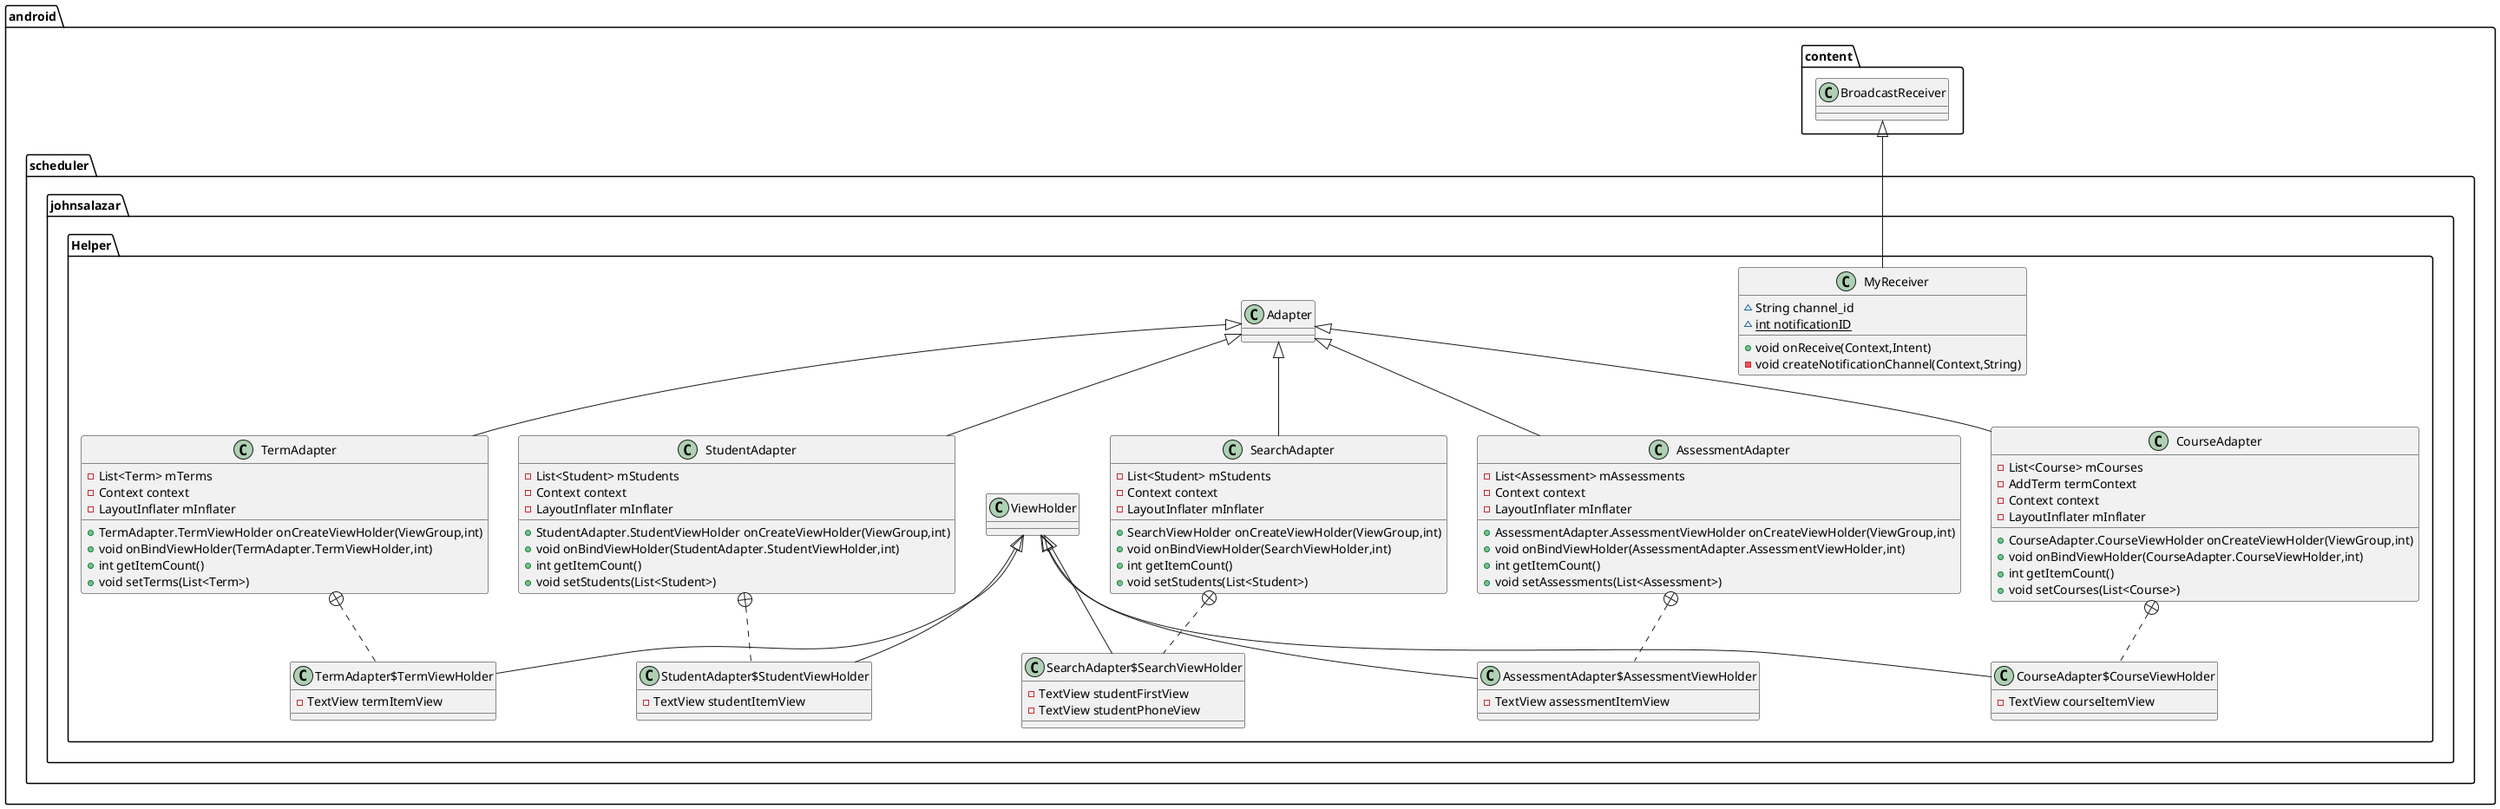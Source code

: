 @startuml
class android.scheduler.johnsalazar.Helper.SearchAdapter {
- List<Student> mStudents
- Context context
- LayoutInflater mInflater
+ SearchViewHolder onCreateViewHolder(ViewGroup,int)
+ void onBindViewHolder(SearchViewHolder,int)
+ int getItemCount()
+ void setStudents(List<Student>)
}


class android.scheduler.johnsalazar.Helper.SearchAdapter$SearchViewHolder {
- TextView studentFirstView
- TextView studentPhoneView
}

class android.scheduler.johnsalazar.Helper.AssessmentAdapter {
- List<Assessment> mAssessments
- Context context
- LayoutInflater mInflater
+ AssessmentAdapter.AssessmentViewHolder onCreateViewHolder(ViewGroup,int)
+ void onBindViewHolder(AssessmentAdapter.AssessmentViewHolder,int)
+ int getItemCount()
+ void setAssessments(List<Assessment>)
}


class android.scheduler.johnsalazar.Helper.AssessmentAdapter$AssessmentViewHolder {
- TextView assessmentItemView
}

class android.scheduler.johnsalazar.Helper.MyReceiver {
~ String channel_id
~ {static} int notificationID
+ void onReceive(Context,Intent)
- void createNotificationChannel(Context,String)
}


class android.scheduler.johnsalazar.Helper.CourseAdapter {
- List<Course> mCourses
- AddTerm termContext
- Context context
- LayoutInflater mInflater
+ CourseAdapter.CourseViewHolder onCreateViewHolder(ViewGroup,int)
+ void onBindViewHolder(CourseAdapter.CourseViewHolder,int)
+ int getItemCount()
+ void setCourses(List<Course>)
}


class android.scheduler.johnsalazar.Helper.CourseAdapter$CourseViewHolder {
- TextView courseItemView
}

class android.scheduler.johnsalazar.Helper.TermAdapter {
- List<Term> mTerms
- Context context
- LayoutInflater mInflater
+ TermAdapter.TermViewHolder onCreateViewHolder(ViewGroup,int)
+ void onBindViewHolder(TermAdapter.TermViewHolder,int)
+ int getItemCount()
+ void setTerms(List<Term>)
}


class android.scheduler.johnsalazar.Helper.TermAdapter$TermViewHolder {
- TextView termItemView
}

class android.scheduler.johnsalazar.Helper.StudentAdapter {
- List<Student> mStudents
- Context context
- LayoutInflater mInflater
+ StudentAdapter.StudentViewHolder onCreateViewHolder(ViewGroup,int)
+ void onBindViewHolder(StudentAdapter.StudentViewHolder,int)
+ int getItemCount()
+ void setStudents(List<Student>)
}


class android.scheduler.johnsalazar.Helper.StudentAdapter$StudentViewHolder {
- TextView studentItemView
}



android.scheduler.johnsalazar.Helper.Adapter <|-- android.scheduler.johnsalazar.Helper.SearchAdapter
android.scheduler.johnsalazar.Helper.SearchAdapter +.. android.scheduler.johnsalazar.Helper.SearchAdapter$SearchViewHolder
android.scheduler.johnsalazar.Helper.ViewHolder <|-- android.scheduler.johnsalazar.Helper.SearchAdapter$SearchViewHolder
android.scheduler.johnsalazar.Helper.Adapter <|-- android.scheduler.johnsalazar.Helper.AssessmentAdapter
android.scheduler.johnsalazar.Helper.AssessmentAdapter +.. android.scheduler.johnsalazar.Helper.AssessmentAdapter$AssessmentViewHolder
android.scheduler.johnsalazar.Helper.ViewHolder <|-- android.scheduler.johnsalazar.Helper.AssessmentAdapter$AssessmentViewHolder
android.content.BroadcastReceiver <|-- android.scheduler.johnsalazar.Helper.MyReceiver
android.scheduler.johnsalazar.Helper.Adapter <|-- android.scheduler.johnsalazar.Helper.CourseAdapter
android.scheduler.johnsalazar.Helper.CourseAdapter +.. android.scheduler.johnsalazar.Helper.CourseAdapter$CourseViewHolder
android.scheduler.johnsalazar.Helper.ViewHolder <|-- android.scheduler.johnsalazar.Helper.CourseAdapter$CourseViewHolder
android.scheduler.johnsalazar.Helper.Adapter <|-- android.scheduler.johnsalazar.Helper.TermAdapter
android.scheduler.johnsalazar.Helper.TermAdapter +.. android.scheduler.johnsalazar.Helper.TermAdapter$TermViewHolder
android.scheduler.johnsalazar.Helper.ViewHolder <|-- android.scheduler.johnsalazar.Helper.TermAdapter$TermViewHolder
android.scheduler.johnsalazar.Helper.Adapter <|-- android.scheduler.johnsalazar.Helper.StudentAdapter
android.scheduler.johnsalazar.Helper.StudentAdapter +.. android.scheduler.johnsalazar.Helper.StudentAdapter$StudentViewHolder
android.scheduler.johnsalazar.Helper.ViewHolder <|-- android.scheduler.johnsalazar.Helper.StudentAdapter$StudentViewHolder
@enduml